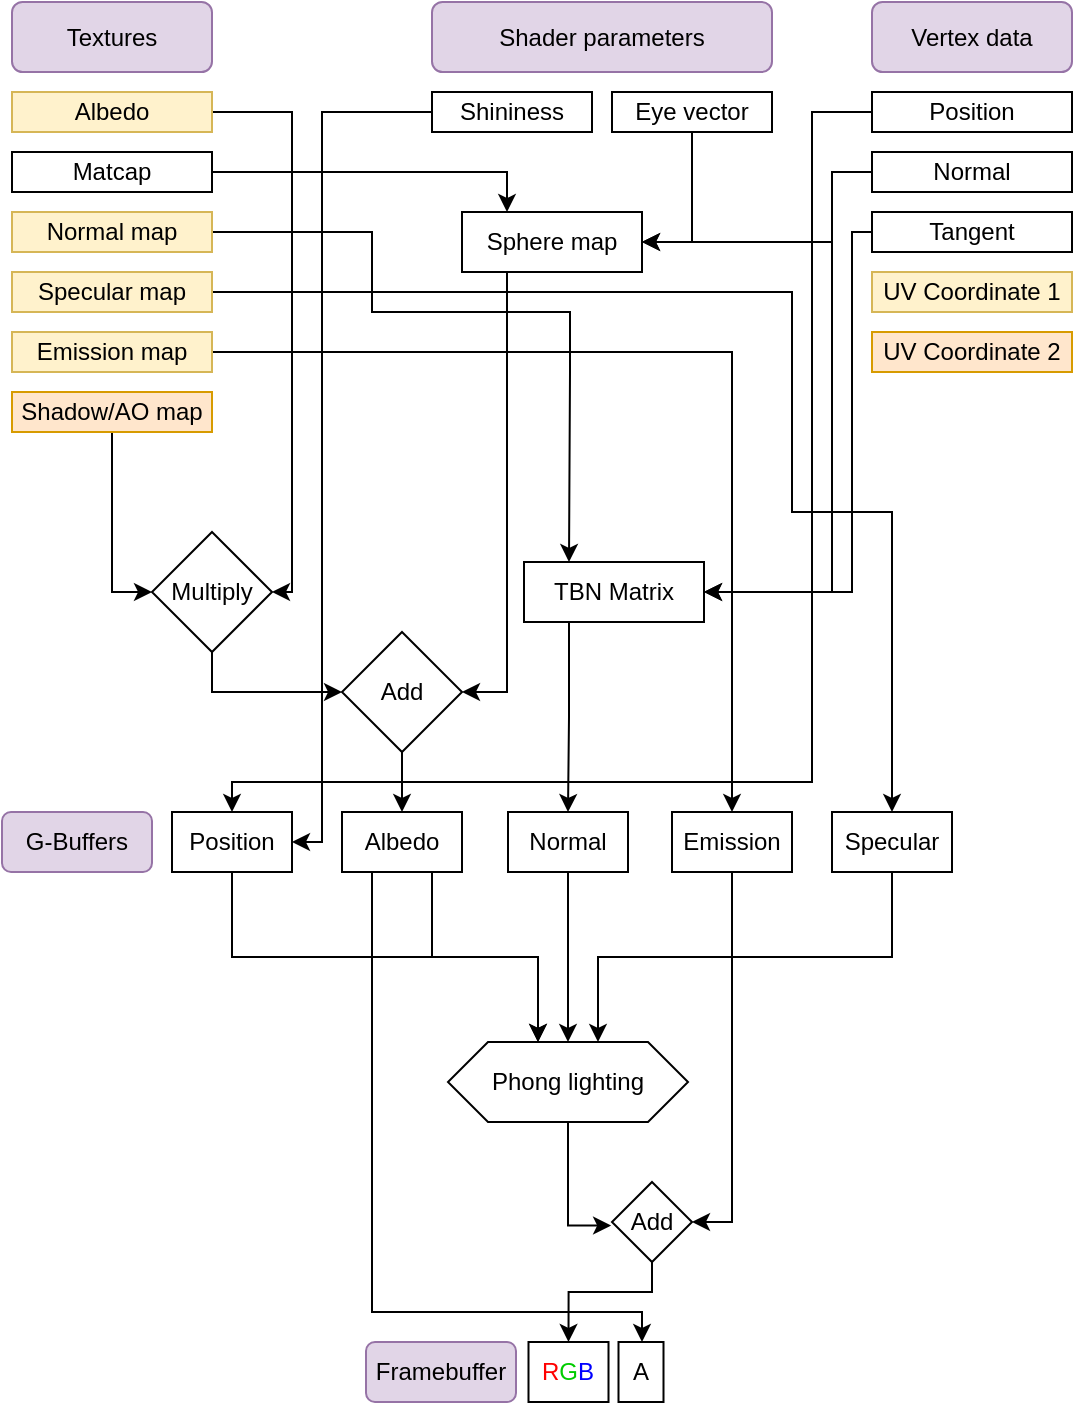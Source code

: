 <mxfile version="17.1.0" type="github">
  <diagram id="Ai14dX3HpENZLGsp-uLh" name="Page-1">
    <mxGraphModel dx="1138" dy="624" grid="1" gridSize="5" guides="1" tooltips="1" connect="1" arrows="1" fold="1" page="1" pageScale="1" pageWidth="583" pageHeight="827" math="0" shadow="0">
      <root>
        <mxCell id="0" />
        <mxCell id="1" parent="0" />
        <mxCell id="7cvvgOsZ7nwpfraIHdtP-56" style="edgeStyle=orthogonalEdgeStyle;rounded=0;orthogonalLoop=1;jettySize=auto;html=1;exitX=1;exitY=0.5;exitDx=0;exitDy=0;entryX=1;entryY=0.5;entryDx=0;entryDy=0;" edge="1" parent="1" source="7cvvgOsZ7nwpfraIHdtP-40" target="7cvvgOsZ7nwpfraIHdtP-59">
          <mxGeometry relative="1" as="geometry">
            <mxPoint x="170" y="280" as="targetPoint" />
            <Array as="points">
              <mxPoint x="180" y="80" />
              <mxPoint x="180" y="320" />
            </Array>
          </mxGeometry>
        </mxCell>
        <mxCell id="7cvvgOsZ7nwpfraIHdtP-40" value="Albedo" style="rounded=0;whiteSpace=wrap;html=1;fillColor=#fff2cc;strokeColor=#d6b656;" vertex="1" parent="1">
          <mxGeometry x="40" y="70" width="100" height="20" as="geometry" />
        </mxCell>
        <mxCell id="7cvvgOsZ7nwpfraIHdtP-73" style="edgeStyle=orthogonalEdgeStyle;rounded=0;orthogonalLoop=1;jettySize=auto;html=1;exitX=1;exitY=0.5;exitDx=0;exitDy=0;entryX=0.25;entryY=0;entryDx=0;entryDy=0;" edge="1" parent="1" source="7cvvgOsZ7nwpfraIHdtP-41" target="7cvvgOsZ7nwpfraIHdtP-70">
          <mxGeometry relative="1" as="geometry">
            <mxPoint x="310" y="240" as="targetPoint" />
            <Array as="points">
              <mxPoint x="220" y="140" />
              <mxPoint x="220" y="180" />
              <mxPoint x="319" y="180" />
              <mxPoint x="319" y="210" />
              <mxPoint x="318" y="210" />
            </Array>
          </mxGeometry>
        </mxCell>
        <mxCell id="7cvvgOsZ7nwpfraIHdtP-41" value="Normal map" style="rounded=0;whiteSpace=wrap;html=1;fillColor=#fff2cc;strokeColor=#d6b656;" vertex="1" parent="1">
          <mxGeometry x="40" y="130" width="100" height="20" as="geometry" />
        </mxCell>
        <mxCell id="7cvvgOsZ7nwpfraIHdtP-80" style="edgeStyle=orthogonalEdgeStyle;rounded=0;orthogonalLoop=1;jettySize=auto;html=1;exitX=1;exitY=0.5;exitDx=0;exitDy=0;entryX=0.5;entryY=0;entryDx=0;entryDy=0;" edge="1" parent="1" source="7cvvgOsZ7nwpfraIHdtP-42" target="7cvvgOsZ7nwpfraIHdtP-79">
          <mxGeometry relative="1" as="geometry">
            <Array as="points">
              <mxPoint x="430" y="170" />
              <mxPoint x="430" y="280" />
              <mxPoint x="480" y="280" />
            </Array>
          </mxGeometry>
        </mxCell>
        <mxCell id="7cvvgOsZ7nwpfraIHdtP-42" value="Specular map" style="rounded=0;whiteSpace=wrap;html=1;fillColor=#fff2cc;strokeColor=#d6b656;" vertex="1" parent="1">
          <mxGeometry x="40" y="160" width="100" height="20" as="geometry" />
        </mxCell>
        <mxCell id="7cvvgOsZ7nwpfraIHdtP-78" style="edgeStyle=orthogonalEdgeStyle;rounded=0;orthogonalLoop=1;jettySize=auto;html=1;exitX=1;exitY=0.5;exitDx=0;exitDy=0;entryX=0.5;entryY=0;entryDx=0;entryDy=0;" edge="1" parent="1" source="7cvvgOsZ7nwpfraIHdtP-43" target="7cvvgOsZ7nwpfraIHdtP-77">
          <mxGeometry relative="1" as="geometry" />
        </mxCell>
        <mxCell id="7cvvgOsZ7nwpfraIHdtP-43" value="Emission map" style="rounded=0;whiteSpace=wrap;html=1;fillColor=#fff2cc;strokeColor=#d6b656;" vertex="1" parent="1">
          <mxGeometry x="40" y="190" width="100" height="20" as="geometry" />
        </mxCell>
        <mxCell id="7cvvgOsZ7nwpfraIHdtP-60" style="edgeStyle=orthogonalEdgeStyle;rounded=0;orthogonalLoop=1;jettySize=auto;html=1;exitX=0.5;exitY=1;exitDx=0;exitDy=0;entryX=0;entryY=0.5;entryDx=0;entryDy=0;" edge="1" parent="1" source="7cvvgOsZ7nwpfraIHdtP-44" target="7cvvgOsZ7nwpfraIHdtP-59">
          <mxGeometry relative="1" as="geometry" />
        </mxCell>
        <mxCell id="7cvvgOsZ7nwpfraIHdtP-44" value="Shadow/AO map" style="rounded=0;whiteSpace=wrap;html=1;fillColor=#ffe6cc;strokeColor=#d79b00;" vertex="1" parent="1">
          <mxGeometry x="40" y="220" width="100" height="20" as="geometry" />
        </mxCell>
        <mxCell id="7cvvgOsZ7nwpfraIHdtP-53" style="edgeStyle=orthogonalEdgeStyle;rounded=0;orthogonalLoop=1;jettySize=auto;html=1;exitX=1;exitY=0.5;exitDx=0;exitDy=0;entryX=0.25;entryY=0;entryDx=0;entryDy=0;" edge="1" parent="1" source="7cvvgOsZ7nwpfraIHdtP-46" target="7cvvgOsZ7nwpfraIHdtP-47">
          <mxGeometry relative="1" as="geometry" />
        </mxCell>
        <mxCell id="7cvvgOsZ7nwpfraIHdtP-46" value="Matcap" style="rounded=0;whiteSpace=wrap;html=1;" vertex="1" parent="1">
          <mxGeometry x="40" y="100" width="100" height="20" as="geometry" />
        </mxCell>
        <mxCell id="7cvvgOsZ7nwpfraIHdtP-54" style="edgeStyle=orthogonalEdgeStyle;rounded=0;orthogonalLoop=1;jettySize=auto;html=1;exitX=0.25;exitY=1;exitDx=0;exitDy=0;entryX=1;entryY=0.5;entryDx=0;entryDy=0;" edge="1" parent="1" source="7cvvgOsZ7nwpfraIHdtP-47" target="7cvvgOsZ7nwpfraIHdtP-61">
          <mxGeometry relative="1" as="geometry">
            <mxPoint x="270.097" y="280" as="targetPoint" />
          </mxGeometry>
        </mxCell>
        <mxCell id="7cvvgOsZ7nwpfraIHdtP-47" value="Sphere map" style="rounded=0;whiteSpace=wrap;html=1;" vertex="1" parent="1">
          <mxGeometry x="265" y="130" width="90" height="30" as="geometry" />
        </mxCell>
        <mxCell id="7cvvgOsZ7nwpfraIHdtP-67" style="edgeStyle=orthogonalEdgeStyle;rounded=0;orthogonalLoop=1;jettySize=auto;html=1;exitX=0.5;exitY=1;exitDx=0;exitDy=0;entryX=1;entryY=0.5;entryDx=0;entryDy=0;" edge="1" parent="1" source="7cvvgOsZ7nwpfraIHdtP-48" target="7cvvgOsZ7nwpfraIHdtP-47">
          <mxGeometry relative="1" as="geometry" />
        </mxCell>
        <mxCell id="7cvvgOsZ7nwpfraIHdtP-48" value="Eye vector" style="rounded=0;whiteSpace=wrap;html=1;" vertex="1" parent="1">
          <mxGeometry x="340" y="70" width="80" height="20" as="geometry" />
        </mxCell>
        <mxCell id="7cvvgOsZ7nwpfraIHdtP-69" style="edgeStyle=orthogonalEdgeStyle;rounded=0;orthogonalLoop=1;jettySize=auto;html=1;exitX=0;exitY=0.5;exitDx=0;exitDy=0;entryX=1;entryY=0.5;entryDx=0;entryDy=0;" edge="1" parent="1" source="7cvvgOsZ7nwpfraIHdtP-49" target="7cvvgOsZ7nwpfraIHdtP-47">
          <mxGeometry relative="1" as="geometry">
            <Array as="points">
              <mxPoint x="450" y="110" />
              <mxPoint x="450" y="145" />
            </Array>
          </mxGeometry>
        </mxCell>
        <mxCell id="7cvvgOsZ7nwpfraIHdtP-71" style="edgeStyle=orthogonalEdgeStyle;rounded=0;orthogonalLoop=1;jettySize=auto;html=1;exitX=0;exitY=0.5;exitDx=0;exitDy=0;entryX=1;entryY=0.5;entryDx=0;entryDy=0;" edge="1" parent="1" source="7cvvgOsZ7nwpfraIHdtP-49" target="7cvvgOsZ7nwpfraIHdtP-70">
          <mxGeometry relative="1" as="geometry">
            <Array as="points">
              <mxPoint x="450" y="110" />
              <mxPoint x="450" y="320" />
            </Array>
          </mxGeometry>
        </mxCell>
        <mxCell id="7cvvgOsZ7nwpfraIHdtP-49" value="Normal" style="rounded=0;whiteSpace=wrap;html=1;" vertex="1" parent="1">
          <mxGeometry x="470" y="100" width="100" height="20" as="geometry" />
        </mxCell>
        <mxCell id="7cvvgOsZ7nwpfraIHdtP-103" style="edgeStyle=orthogonalEdgeStyle;rounded=0;orthogonalLoop=1;jettySize=auto;html=1;exitX=0.75;exitY=1;exitDx=0;exitDy=0;entryX=0.375;entryY=0;entryDx=0;entryDy=0;" edge="1" parent="1" source="7cvvgOsZ7nwpfraIHdtP-55" target="7cvvgOsZ7nwpfraIHdtP-98">
          <mxGeometry relative="1" as="geometry" />
        </mxCell>
        <mxCell id="7cvvgOsZ7nwpfraIHdtP-109" style="edgeStyle=orthogonalEdgeStyle;rounded=0;orthogonalLoop=1;jettySize=auto;html=1;exitX=0.25;exitY=1;exitDx=0;exitDy=0;" edge="1" parent="1" source="7cvvgOsZ7nwpfraIHdtP-55" target="7cvvgOsZ7nwpfraIHdtP-110">
          <mxGeometry relative="1" as="geometry">
            <mxPoint x="220" y="675" as="targetPoint" />
            <Array as="points">
              <mxPoint x="220" y="680" />
              <mxPoint x="355" y="680" />
            </Array>
          </mxGeometry>
        </mxCell>
        <mxCell id="7cvvgOsZ7nwpfraIHdtP-55" value="Albedo" style="rounded=0;whiteSpace=wrap;html=1;" vertex="1" parent="1">
          <mxGeometry x="205" y="430" width="60" height="30" as="geometry" />
        </mxCell>
        <mxCell id="7cvvgOsZ7nwpfraIHdtP-62" style="edgeStyle=orthogonalEdgeStyle;rounded=0;orthogonalLoop=1;jettySize=auto;html=1;exitX=0.5;exitY=1;exitDx=0;exitDy=0;" edge="1" parent="1" source="7cvvgOsZ7nwpfraIHdtP-59" target="7cvvgOsZ7nwpfraIHdtP-61">
          <mxGeometry relative="1" as="geometry" />
        </mxCell>
        <mxCell id="7cvvgOsZ7nwpfraIHdtP-59" value="Multiply" style="rhombus;whiteSpace=wrap;html=1;" vertex="1" parent="1">
          <mxGeometry x="110" y="290" width="60" height="60" as="geometry" />
        </mxCell>
        <mxCell id="7cvvgOsZ7nwpfraIHdtP-63" style="edgeStyle=orthogonalEdgeStyle;rounded=0;orthogonalLoop=1;jettySize=auto;html=1;exitX=0.5;exitY=1;exitDx=0;exitDy=0;entryX=0.5;entryY=0;entryDx=0;entryDy=0;" edge="1" parent="1" source="7cvvgOsZ7nwpfraIHdtP-61" target="7cvvgOsZ7nwpfraIHdtP-55">
          <mxGeometry relative="1" as="geometry" />
        </mxCell>
        <mxCell id="7cvvgOsZ7nwpfraIHdtP-61" value="Add" style="rhombus;whiteSpace=wrap;html=1;" vertex="1" parent="1">
          <mxGeometry x="205" y="340" width="60" height="60" as="geometry" />
        </mxCell>
        <mxCell id="7cvvgOsZ7nwpfraIHdtP-85" style="edgeStyle=orthogonalEdgeStyle;rounded=0;orthogonalLoop=1;jettySize=auto;html=1;exitX=0;exitY=0.5;exitDx=0;exitDy=0;entryX=1;entryY=0.5;entryDx=0;entryDy=0;" edge="1" parent="1" source="7cvvgOsZ7nwpfraIHdtP-66" target="7cvvgOsZ7nwpfraIHdtP-70">
          <mxGeometry relative="1" as="geometry">
            <Array as="points">
              <mxPoint x="460" y="140" />
              <mxPoint x="460" y="320" />
            </Array>
          </mxGeometry>
        </mxCell>
        <mxCell id="7cvvgOsZ7nwpfraIHdtP-66" value="Tangent" style="rounded=0;whiteSpace=wrap;html=1;" vertex="1" parent="1">
          <mxGeometry x="470" y="130" width="100" height="20" as="geometry" />
        </mxCell>
        <mxCell id="7cvvgOsZ7nwpfraIHdtP-76" style="edgeStyle=orthogonalEdgeStyle;rounded=0;orthogonalLoop=1;jettySize=auto;html=1;exitX=0.25;exitY=1;exitDx=0;exitDy=0;entryX=0.5;entryY=0;entryDx=0;entryDy=0;" edge="1" parent="1" source="7cvvgOsZ7nwpfraIHdtP-70" target="7cvvgOsZ7nwpfraIHdtP-74">
          <mxGeometry relative="1" as="geometry" />
        </mxCell>
        <mxCell id="7cvvgOsZ7nwpfraIHdtP-70" value="TBN Matrix" style="rounded=0;whiteSpace=wrap;html=1;" vertex="1" parent="1">
          <mxGeometry x="296" y="305" width="90" height="30" as="geometry" />
        </mxCell>
        <mxCell id="7cvvgOsZ7nwpfraIHdtP-104" style="edgeStyle=orthogonalEdgeStyle;rounded=0;orthogonalLoop=1;jettySize=auto;html=1;exitX=0.5;exitY=1;exitDx=0;exitDy=0;entryX=0.5;entryY=0;entryDx=0;entryDy=0;" edge="1" parent="1" source="7cvvgOsZ7nwpfraIHdtP-74" target="7cvvgOsZ7nwpfraIHdtP-98">
          <mxGeometry relative="1" as="geometry" />
        </mxCell>
        <mxCell id="7cvvgOsZ7nwpfraIHdtP-74" value="Normal" style="rounded=0;whiteSpace=wrap;html=1;" vertex="1" parent="1">
          <mxGeometry x="288" y="430" width="60" height="30" as="geometry" />
        </mxCell>
        <mxCell id="7cvvgOsZ7nwpfraIHdtP-107" style="edgeStyle=orthogonalEdgeStyle;rounded=0;orthogonalLoop=1;jettySize=auto;html=1;exitX=0.5;exitY=1;exitDx=0;exitDy=0;entryX=1;entryY=0.5;entryDx=0;entryDy=0;" edge="1" parent="1" source="7cvvgOsZ7nwpfraIHdtP-77" target="7cvvgOsZ7nwpfraIHdtP-106">
          <mxGeometry relative="1" as="geometry" />
        </mxCell>
        <mxCell id="7cvvgOsZ7nwpfraIHdtP-77" value="Emission" style="rounded=0;whiteSpace=wrap;html=1;" vertex="1" parent="1">
          <mxGeometry x="370" y="430" width="60" height="30" as="geometry" />
        </mxCell>
        <mxCell id="7cvvgOsZ7nwpfraIHdtP-105" style="edgeStyle=orthogonalEdgeStyle;rounded=0;orthogonalLoop=1;jettySize=auto;html=1;exitX=0.5;exitY=1;exitDx=0;exitDy=0;entryX=0.625;entryY=0;entryDx=0;entryDy=0;" edge="1" parent="1" source="7cvvgOsZ7nwpfraIHdtP-79" target="7cvvgOsZ7nwpfraIHdtP-98">
          <mxGeometry relative="1" as="geometry" />
        </mxCell>
        <mxCell id="7cvvgOsZ7nwpfraIHdtP-79" value="Specular" style="rounded=0;whiteSpace=wrap;html=1;" vertex="1" parent="1">
          <mxGeometry x="450" y="430" width="60" height="30" as="geometry" />
        </mxCell>
        <mxCell id="7cvvgOsZ7nwpfraIHdtP-81" value="UV Coordinate 1" style="rounded=0;whiteSpace=wrap;html=1;fillColor=#fff2cc;strokeColor=#d6b656;" vertex="1" parent="1">
          <mxGeometry x="470" y="160" width="100" height="20" as="geometry" />
        </mxCell>
        <mxCell id="7cvvgOsZ7nwpfraIHdtP-82" value="UV Coordinate 2" style="rounded=0;whiteSpace=wrap;html=1;fillColor=#ffe6cc;strokeColor=#d79b00;" vertex="1" parent="1">
          <mxGeometry x="470" y="190" width="100" height="20" as="geometry" />
        </mxCell>
        <mxCell id="7cvvgOsZ7nwpfraIHdtP-102" style="edgeStyle=orthogonalEdgeStyle;rounded=0;orthogonalLoop=1;jettySize=auto;html=1;exitX=0.5;exitY=1;exitDx=0;exitDy=0;entryX=0.375;entryY=0;entryDx=0;entryDy=0;" edge="1" parent="1" source="7cvvgOsZ7nwpfraIHdtP-83" target="7cvvgOsZ7nwpfraIHdtP-98">
          <mxGeometry relative="1" as="geometry">
            <mxPoint x="190" y="545" as="targetPoint" />
          </mxGeometry>
        </mxCell>
        <mxCell id="7cvvgOsZ7nwpfraIHdtP-83" value="Position" style="rounded=0;whiteSpace=wrap;html=1;" vertex="1" parent="1">
          <mxGeometry x="120" y="430" width="60" height="30" as="geometry" />
        </mxCell>
        <mxCell id="7cvvgOsZ7nwpfraIHdtP-86" style="edgeStyle=orthogonalEdgeStyle;rounded=0;orthogonalLoop=1;jettySize=auto;html=1;exitX=0;exitY=0.5;exitDx=0;exitDy=0;entryX=0.5;entryY=0;entryDx=0;entryDy=0;" edge="1" parent="1" source="7cvvgOsZ7nwpfraIHdtP-84" target="7cvvgOsZ7nwpfraIHdtP-83">
          <mxGeometry relative="1" as="geometry">
            <Array as="points">
              <mxPoint x="440" y="80" />
              <mxPoint x="440" y="415" />
              <mxPoint x="150" y="415" />
            </Array>
          </mxGeometry>
        </mxCell>
        <mxCell id="7cvvgOsZ7nwpfraIHdtP-84" value="Position" style="rounded=0;whiteSpace=wrap;html=1;" vertex="1" parent="1">
          <mxGeometry x="470" y="70" width="100" height="20" as="geometry" />
        </mxCell>
        <mxCell id="7cvvgOsZ7nwpfraIHdtP-88" value="Textures" style="rounded=1;whiteSpace=wrap;html=1;fillColor=#e1d5e7;strokeColor=#9673a6;" vertex="1" parent="1">
          <mxGeometry x="40" y="25" width="100" height="35" as="geometry" />
        </mxCell>
        <mxCell id="7cvvgOsZ7nwpfraIHdtP-89" value="Vertex data" style="rounded=1;whiteSpace=wrap;html=1;fillColor=#e1d5e7;strokeColor=#9673a6;" vertex="1" parent="1">
          <mxGeometry x="470" y="25" width="100" height="35" as="geometry" />
        </mxCell>
        <mxCell id="7cvvgOsZ7nwpfraIHdtP-92" style="edgeStyle=orthogonalEdgeStyle;rounded=0;orthogonalLoop=1;jettySize=auto;html=1;exitX=0;exitY=0.5;exitDx=0;exitDy=0;entryX=1;entryY=0.5;entryDx=0;entryDy=0;" edge="1" parent="1" source="7cvvgOsZ7nwpfraIHdtP-90" target="7cvvgOsZ7nwpfraIHdtP-83">
          <mxGeometry relative="1" as="geometry">
            <Array as="points">
              <mxPoint x="195" y="80" />
              <mxPoint x="195" y="445" />
            </Array>
          </mxGeometry>
        </mxCell>
        <mxCell id="7cvvgOsZ7nwpfraIHdtP-90" value="Shininess" style="rounded=0;whiteSpace=wrap;html=1;" vertex="1" parent="1">
          <mxGeometry x="250" y="70" width="80" height="20" as="geometry" />
        </mxCell>
        <mxCell id="7cvvgOsZ7nwpfraIHdtP-93" value="Shader parameters" style="rounded=1;whiteSpace=wrap;html=1;fillColor=#e1d5e7;strokeColor=#9673a6;" vertex="1" parent="1">
          <mxGeometry x="250" y="25" width="170" height="35" as="geometry" />
        </mxCell>
        <mxCell id="7cvvgOsZ7nwpfraIHdtP-95" value="G-Buffers" style="rounded=1;whiteSpace=wrap;html=1;fillColor=#e1d5e7;strokeColor=#9673a6;" vertex="1" parent="1">
          <mxGeometry x="35" y="430" width="75" height="30" as="geometry" />
        </mxCell>
        <mxCell id="7cvvgOsZ7nwpfraIHdtP-108" style="edgeStyle=orthogonalEdgeStyle;rounded=0;orthogonalLoop=1;jettySize=auto;html=1;exitX=0.5;exitY=1;exitDx=0;exitDy=0;entryX=-0.011;entryY=0.544;entryDx=0;entryDy=0;entryPerimeter=0;" edge="1" parent="1" source="7cvvgOsZ7nwpfraIHdtP-98" target="7cvvgOsZ7nwpfraIHdtP-106">
          <mxGeometry relative="1" as="geometry" />
        </mxCell>
        <mxCell id="7cvvgOsZ7nwpfraIHdtP-98" value="Phong lighting" style="shape=hexagon;perimeter=hexagonPerimeter2;whiteSpace=wrap;html=1;fixedSize=1;" vertex="1" parent="1">
          <mxGeometry x="258" y="545" width="120" height="40" as="geometry" />
        </mxCell>
        <mxCell id="7cvvgOsZ7nwpfraIHdtP-112" style="edgeStyle=orthogonalEdgeStyle;rounded=0;orthogonalLoop=1;jettySize=auto;html=1;exitX=0.5;exitY=1;exitDx=0;exitDy=0;entryX=0.5;entryY=0;entryDx=0;entryDy=0;fontColor=#0000FF;" edge="1" parent="1" source="7cvvgOsZ7nwpfraIHdtP-106" target="7cvvgOsZ7nwpfraIHdtP-111">
          <mxGeometry relative="1" as="geometry">
            <Array as="points">
              <mxPoint x="360" y="670" />
              <mxPoint x="318" y="670" />
            </Array>
          </mxGeometry>
        </mxCell>
        <mxCell id="7cvvgOsZ7nwpfraIHdtP-106" value="Add" style="rhombus;whiteSpace=wrap;html=1;" vertex="1" parent="1">
          <mxGeometry x="340" y="615" width="40" height="40" as="geometry" />
        </mxCell>
        <mxCell id="7cvvgOsZ7nwpfraIHdtP-110" value="A" style="rounded=0;whiteSpace=wrap;html=1;" vertex="1" parent="1">
          <mxGeometry x="343.25" y="695" width="22.5" height="30" as="geometry" />
        </mxCell>
        <mxCell id="7cvvgOsZ7nwpfraIHdtP-111" value="&lt;font color=&quot;#FF0000&quot;&gt;R&lt;/font&gt;&lt;font color=&quot;#00CC00&quot;&gt;G&lt;/font&gt;&lt;font color=&quot;#0000FF&quot;&gt;B&lt;/font&gt;" style="rounded=0;whiteSpace=wrap;html=1;" vertex="1" parent="1">
          <mxGeometry x="298.25" y="695" width="40" height="30" as="geometry" />
        </mxCell>
        <mxCell id="7cvvgOsZ7nwpfraIHdtP-113" value="Framebuffer" style="rounded=1;whiteSpace=wrap;html=1;fillColor=#e1d5e7;strokeColor=#9673a6;" vertex="1" parent="1">
          <mxGeometry x="217" y="695" width="75" height="30" as="geometry" />
        </mxCell>
      </root>
    </mxGraphModel>
  </diagram>
</mxfile>
